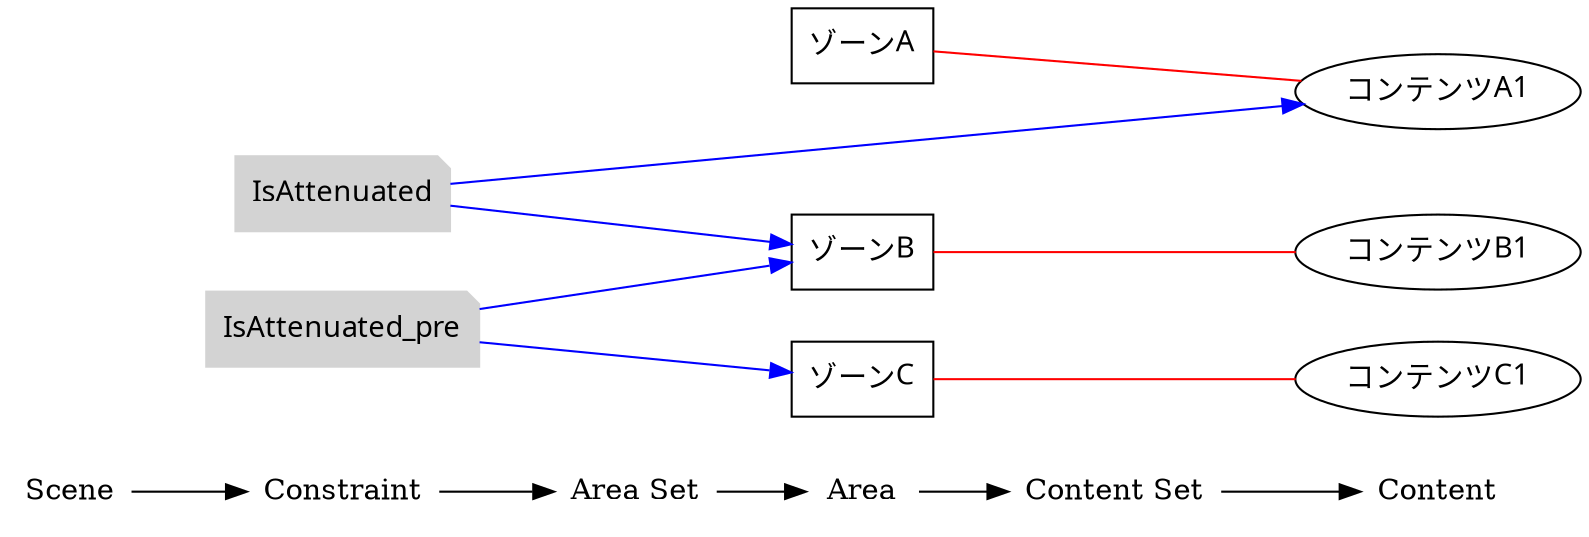 digraph rule_objects_graph {
	rankdir = LR;
	charset="utf-8";
	clusterrank = global;
	
	node [shape = plaintext];
	Scene -> Constraint -> "Area Set" -> Area -> "Content Set" -> Content; 
	{ rank = same;
		node [shape = box];
		{
			Area;

			e1 [label="ゾーンA", fontname="Meiryo UI"];
			e2 [label="ゾーンB", fontname="Meiryo UI"];
			e3 [label="ゾーンC", fontname="Meiryo UI"];
		}
	}
	
	{ rank = same;
		node [shape = ellipse];
		{
			Content;

			e4 [label="コンテンツA1", fontname="Meiryo UI"];
			e5 [label="コンテンツB1", fontname="Meiryo UI"];
			e6 [label="コンテンツC1", fontname="Meiryo UI"];

		}
	}
	
	{
		subgraph subareaset {
			"Area Set";
			node [shape = box, style = filled, color = lightpink];


		}
	}


	
	{
		subgraph subcontentset {
			"Content Set";
			node [shape = ellipse, style = filled, color = palegreen];


		}
	}



	

	

	e1 -> e4 [dir=none, color=red];
	e2 -> e5 [dir=none, color=red];
	e3 -> e6 [dir=none, color=red];
	

	

	subgraph scene { rank = same;
		node [shape = circle, style = filled, color = lightblue];
		{
			"Scene";

		}
	}

	{ rank = same;
		node [shape = note, style = filled, color = lightgrey];
		{
			"Constraint";
			e7 [label="IsAttenuated", fontname="Meiryo UI"];
			e8 [label="IsAttenuated_pre", fontname="Meiryo UI"];
		}
	}
	
	{ rank = same;
		node [shape = note, style = filled, color = lavenderblush2];
		{
			"Constraint";
		}
	}

	{ rank = same;
		node [shape = note, style = filled, color = lightpink2];
		{
			"Constraint";
		}
	}

	e7 -> e4 [color=blue];
	e7 -> e2 [color=blue];
	e8 -> e3 [color=blue];
	e8 -> e2 [color=blue];
	

	

	
}

